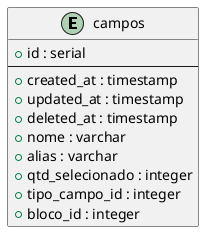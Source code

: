 @startuml
entity campos {
  +id : serial
  --
  +created_at : timestamp
  +updated_at : timestamp
  +deleted_at : timestamp
  +nome : varchar
  +alias : varchar
  +qtd_selecionado : integer
  +tipo_campo_id : integer
  +bloco_id : integer
}
@enduml
